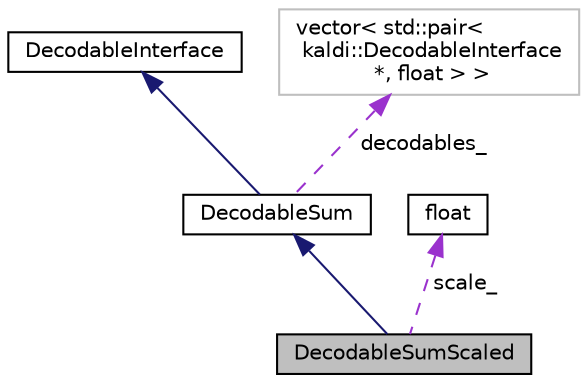 digraph "DecodableSumScaled"
{
  edge [fontname="Helvetica",fontsize="10",labelfontname="Helvetica",labelfontsize="10"];
  node [fontname="Helvetica",fontsize="10",shape=record];
  Node3 [label="DecodableSumScaled",height=0.2,width=0.4,color="black", fillcolor="grey75", style="filled", fontcolor="black"];
  Node4 -> Node3 [dir="back",color="midnightblue",fontsize="10",style="solid",fontname="Helvetica"];
  Node4 [label="DecodableSum",height=0.2,width=0.4,color="black", fillcolor="white", style="filled",URL="$classkaldi_1_1DecodableSum.html"];
  Node5 -> Node4 [dir="back",color="midnightblue",fontsize="10",style="solid",fontname="Helvetica"];
  Node5 [label="DecodableInterface",height=0.2,width=0.4,color="black", fillcolor="white", style="filled",URL="$classkaldi_1_1DecodableInterface.html",tooltip="DecodableInterface provides a link between the (acoustic-modeling and feature-processing) code and th..."];
  Node6 -> Node4 [dir="back",color="darkorchid3",fontsize="10",style="dashed",label=" decodables_" ,fontname="Helvetica"];
  Node6 [label="vector\< std::pair\<\l kaldi::DecodableInterface\l *, float \> \>",height=0.2,width=0.4,color="grey75", fillcolor="white", style="filled"];
  Node7 -> Node3 [dir="back",color="darkorchid3",fontsize="10",style="dashed",label=" scale_" ,fontname="Helvetica"];
  Node7 [label="float",height=0.2,width=0.4,color="black", fillcolor="white", style="filled",URL="$classfloat.html"];
}
